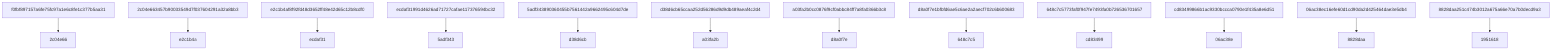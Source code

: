 graph TD
  f0fbf897157a6fe75fc97a1e6c8fe1c377b5aa31[f0fbf897157a6fe75fc97a1e6c8fe1c377b5aa31] --> 2c04e66[2c04e66]
  2c04e663457b90033549d7f037604291a32a8bb3[2c04e663457b90033549d7f037604291a32a8bb3] --> e2c1b4a[e2c1b4a]
  e2c1b4af8f92fd48d3652ff48e42d65c12b8cdf0[e2c1b4af8f92fd48d3652ff48e42d65c12b8cdf0] --> ecdaf31[ecdaf31]
  ecdaf31991d4626ad71727cafae117376594bc32[ecdaf31991d4626ad71727cafae117376594bc32] --> 5adf343[5adf343]
  5adf343890360455b7561442a9662495c604d7de[5adf343890360455b7561442a9662495c604d7de] --> d38d6cb[d38d6cb]
  d38d6cb65ccaa252d56286d9d9db489aeaf4c2d4[d38d6cb65ccaa252d56286d9d9db489aeaf4c2d4] --> a03fa2b[a03fa2b]
  a03fa2b0cc0876f9cf0abbc84ff7a8fa0366b3c8[a03fa2b0cc0876f9cf0abbc84ff7a8fa0366b3c8] --> d8a0f7e[d8a0f7e]
  d8a0f7e1bfbfd6ae5c6ae2a2aecf702c6b600683[d8a0f7e1bfbfd6ae5c6ae2a2aecf702c6b600683] --> 648c7c5[648c7c5]
  648c7c5773faf0f947fe7493fa0b726536701657[648c7c5773faf0f947fe7493fa0b726536701657] --> cd83499[cd83499]
  cd83499866b1ac9330bccca0790e1f435a8e6d51[cd83499866b1ac9330bccca0790e1f435a8e6d51] --> 06ac38e[06ac38e]
  06ac38ec16efe60d1cd90da2d425464dae3e5db4[06ac38ec16efe60d1cd90da2d425464dae3e5db4] --> 8828daa[8828daa]
  8828daa251c474b3012a675a66e70a7b0decd9a3[8828daa251c474b3012a675a66e70a7b0decd9a3] --> 1951618[1951618]